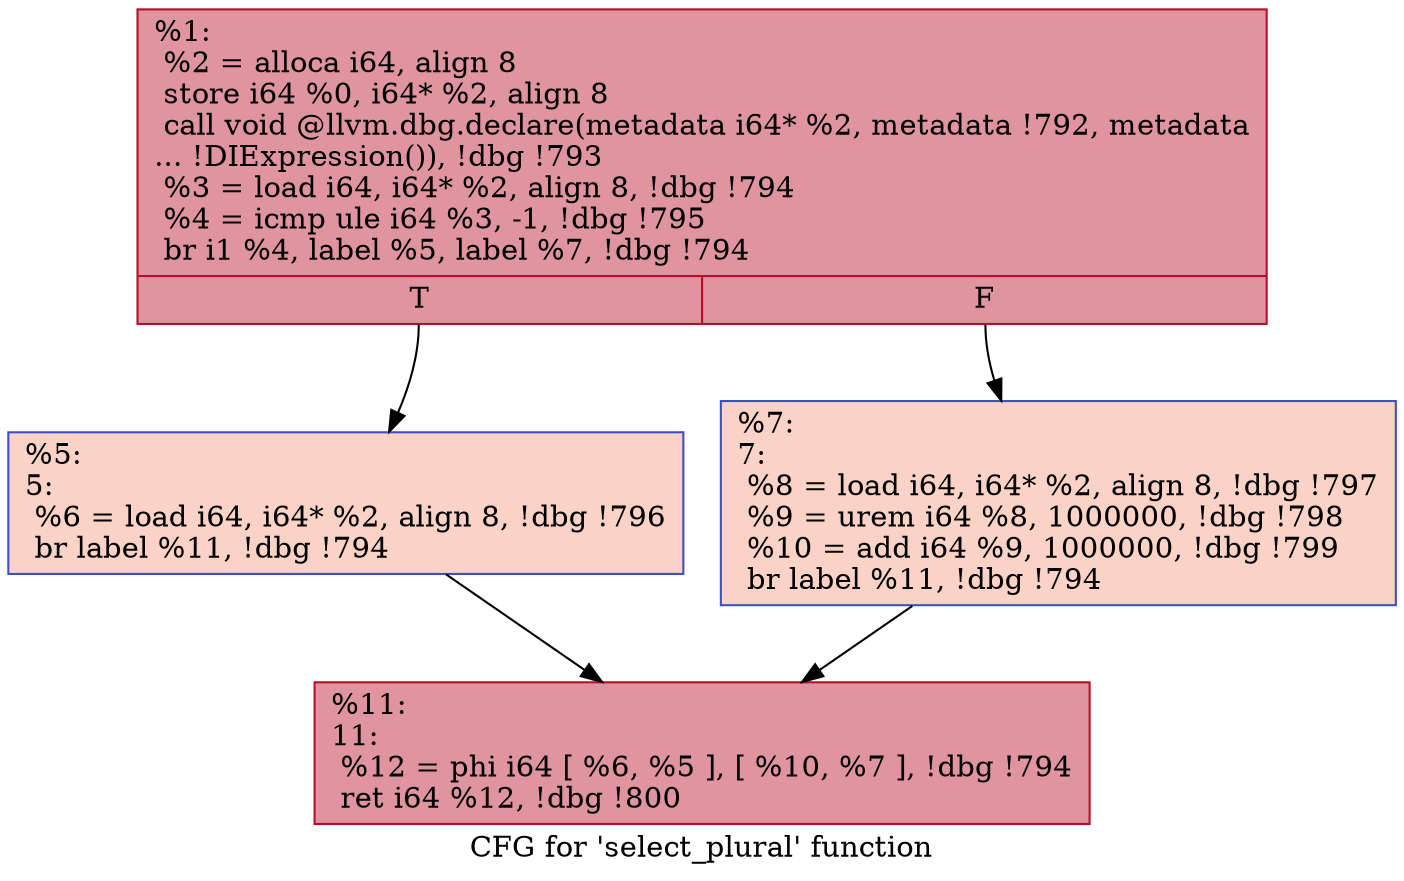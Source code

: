 digraph "CFG for 'select_plural' function" {
	label="CFG for 'select_plural' function";

	Node0x23397b0 [shape=record,color="#b70d28ff", style=filled, fillcolor="#b70d2870",label="{%1:\l  %2 = alloca i64, align 8\l  store i64 %0, i64* %2, align 8\l  call void @llvm.dbg.declare(metadata i64* %2, metadata !792, metadata\l... !DIExpression()), !dbg !793\l  %3 = load i64, i64* %2, align 8, !dbg !794\l  %4 = icmp ule i64 %3, -1, !dbg !795\l  br i1 %4, label %5, label %7, !dbg !794\l|{<s0>T|<s1>F}}"];
	Node0x23397b0:s0 -> Node0x2339940;
	Node0x23397b0:s1 -> Node0x2339990;
	Node0x2339940 [shape=record,color="#3d50c3ff", style=filled, fillcolor="#f59c7d70",label="{%5:\l5:                                                \l  %6 = load i64, i64* %2, align 8, !dbg !796\l  br label %11, !dbg !794\l}"];
	Node0x2339940 -> Node0x23399e0;
	Node0x2339990 [shape=record,color="#3d50c3ff", style=filled, fillcolor="#f59c7d70",label="{%7:\l7:                                                \l  %8 = load i64, i64* %2, align 8, !dbg !797\l  %9 = urem i64 %8, 1000000, !dbg !798\l  %10 = add i64 %9, 1000000, !dbg !799\l  br label %11, !dbg !794\l}"];
	Node0x2339990 -> Node0x23399e0;
	Node0x23399e0 [shape=record,color="#b70d28ff", style=filled, fillcolor="#b70d2870",label="{%11:\l11:                                               \l  %12 = phi i64 [ %6, %5 ], [ %10, %7 ], !dbg !794\l  ret i64 %12, !dbg !800\l}"];
}
